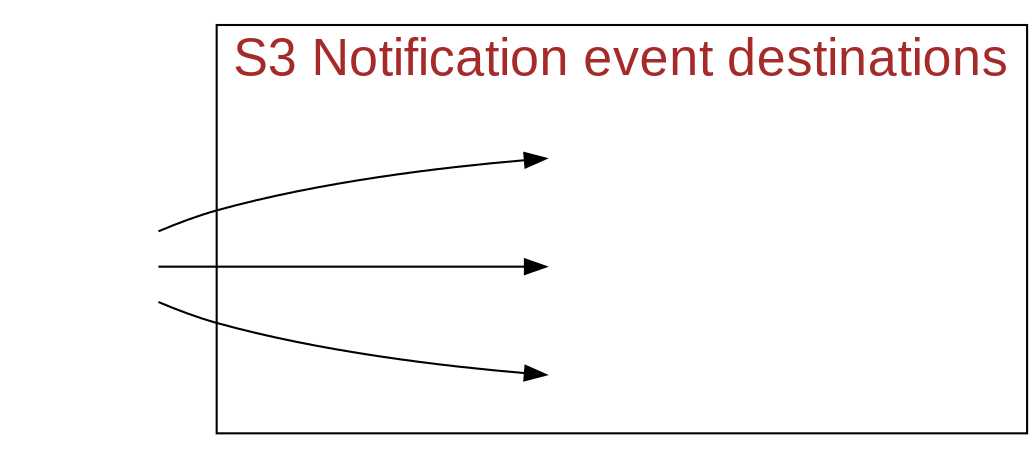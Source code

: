 digraph G {
	rankdir = LR
	graph[fontname=Arial, fontcolor=brown, fontsize=25]
	edge[fontname=Arial, fontsize=20]
	node[shape=none,width=1]

    a -> b 
    a -> c 
    a -> d

    a[image="s3-bucket.png",label=""]


    subgraph cluster_0 {
        b[image="sns-topic.png",label=""]
        c[image="sqs.png",label=""]
        d[image="aws-lambda-function.png",label=""]
        label = "S3 Notification event destinations"
    }
}